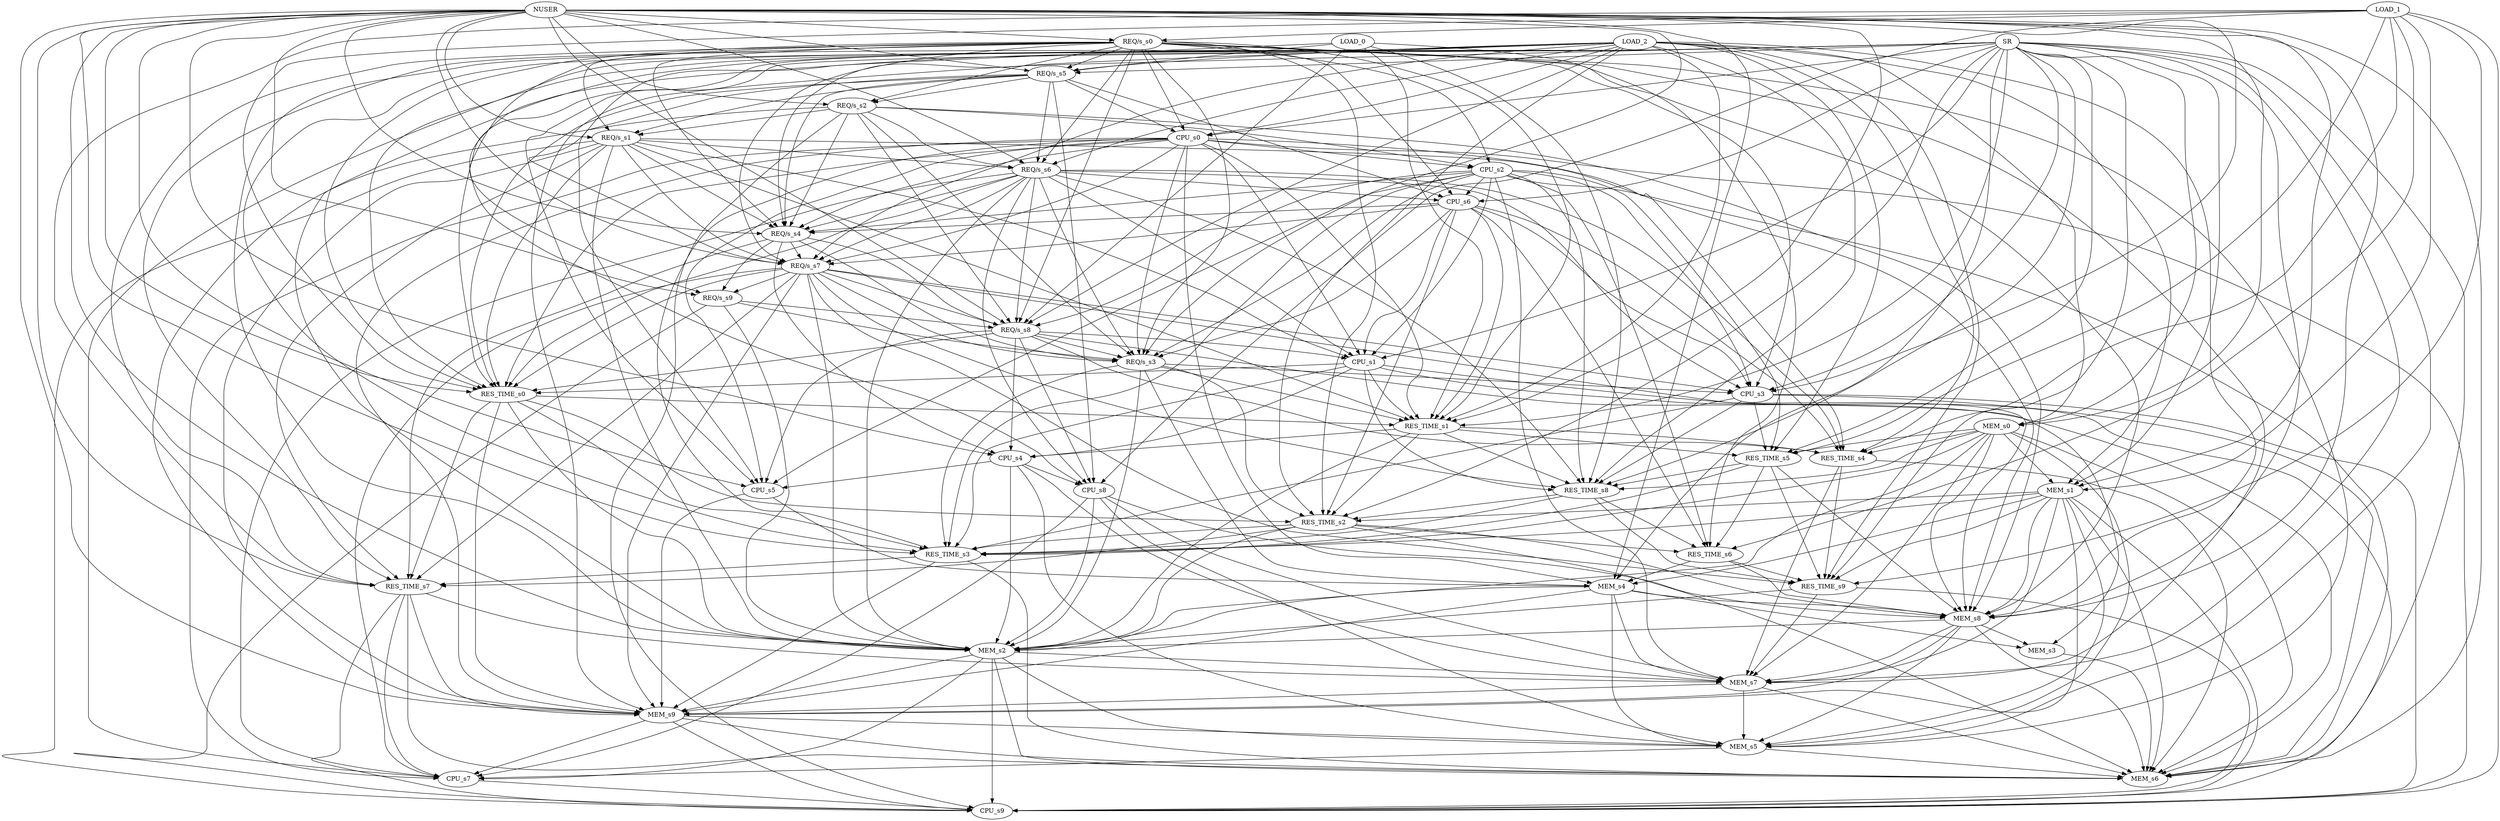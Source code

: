 strict digraph "" {
	NUSER -> "REQ/s_s0";
	NUSER -> RES_TIME_s0;
	NUSER -> MEM_s0;
	NUSER -> "REQ/s_s1";
	NUSER -> RES_TIME_s1;
	NUSER -> MEM_s1;
	NUSER -> "REQ/s_s2";
	NUSER -> MEM_s2;
	NUSER -> "REQ/s_s3";
	NUSER -> RES_TIME_s3;
	NUSER -> CPU_s3;
	NUSER -> "REQ/s_s4";
	NUSER -> CPU_s4;
	NUSER -> MEM_s4;
	NUSER -> "REQ/s_s5";
	NUSER -> CPU_s5;
	NUSER -> "REQ/s_s6";
	NUSER -> MEM_s6;
	NUSER -> "REQ/s_s7";
	NUSER -> RES_TIME_s7;
	NUSER -> "REQ/s_s8";
	NUSER -> MEM_s8;
	NUSER -> "REQ/s_s9";
	NUSER -> MEM_s9;
	LOAD_0 -> RES_TIME_s1;
	LOAD_0 -> "REQ/s_s5";
	LOAD_0 -> RES_TIME_s6;
	LOAD_0 -> "REQ/s_s7";
	LOAD_0 -> "REQ/s_s8";
	LOAD_0 -> RES_TIME_s8;
	LOAD_1 -> "REQ/s_s0";
	LOAD_1 -> RES_TIME_s0;
	LOAD_1 -> MEM_s1;
	LOAD_1 -> RES_TIME_s4;
	LOAD_1 -> RES_TIME_s5;
	LOAD_1 -> RES_TIME_s6;
	LOAD_1 -> RES_TIME_s7;
	LOAD_1 -> CPU_s8;
	LOAD_1 -> RES_TIME_s9;
	LOAD_1 -> CPU_s9;
	LOAD_2 -> RES_TIME_s0;
	LOAD_2 -> CPU_s0;
	LOAD_2 -> MEM_s0;
	LOAD_2 -> RES_TIME_s1;
	LOAD_2 -> MEM_s1;
	LOAD_2 -> RES_TIME_s2;
	LOAD_2 -> RES_TIME_s3;
	LOAD_2 -> "REQ/s_s4";
	LOAD_2 -> RES_TIME_s4;
	LOAD_2 -> "REQ/s_s5";
	LOAD_2 -> RES_TIME_s5;
	LOAD_2 -> "REQ/s_s6";
	LOAD_2 -> "REQ/s_s7";
	LOAD_2 -> RES_TIME_s7;
	LOAD_2 -> "REQ/s_s8";
	LOAD_2 -> RES_TIME_s8;
	LOAD_2 -> CPU_s8;
	LOAD_2 -> MEM_s8;
	LOAD_2 -> RES_TIME_s9;
	SR -> RES_TIME_s0;
	SR -> CPU_s0;
	SR -> MEM_s0;
	SR -> RES_TIME_s1;
	SR -> CPU_s1;
	SR -> MEM_s1;
	SR -> RES_TIME_s2;
	SR -> MEM_s2;
	SR -> CPU_s3;
	SR -> MEM_s4;
	SR -> "REQ/s_s5";
	SR -> RES_TIME_s5;
	SR -> CPU_s5;
	SR -> MEM_s5;
	SR -> CPU_s6;
	SR -> MEM_s6;
	SR -> CPU_s7;
	SR -> MEM_s7;
	SR -> RES_TIME_s8;
	SR -> MEM_s8;
	SR -> RES_TIME_s9;
	SR -> MEM_s9;
	"REQ/s_s0" -> RES_TIME_s0;
	"REQ/s_s0" -> CPU_s0;
	"REQ/s_s0" -> "REQ/s_s1";
	"REQ/s_s0" -> RES_TIME_s1;
	"REQ/s_s0" -> "REQ/s_s2";
	"REQ/s_s0" -> RES_TIME_s2;
	"REQ/s_s0" -> CPU_s2;
	"REQ/s_s0" -> MEM_s2;
	"REQ/s_s0" -> "REQ/s_s3";
	"REQ/s_s0" -> CPU_s3;
	"REQ/s_s0" -> "REQ/s_s4";
	"REQ/s_s0" -> "REQ/s_s5";
	"REQ/s_s0" -> MEM_s5;
	"REQ/s_s0" -> "REQ/s_s6";
	"REQ/s_s0" -> CPU_s6;
	"REQ/s_s0" -> "REQ/s_s7";
	"REQ/s_s0" -> RES_TIME_s7;
	"REQ/s_s0" -> MEM_s7;
	"REQ/s_s0" -> "REQ/s_s8";
	"REQ/s_s0" -> MEM_s8;
	"REQ/s_s0" -> "REQ/s_s9";
	RES_TIME_s0 -> RES_TIME_s1;
	RES_TIME_s0 -> RES_TIME_s2;
	RES_TIME_s0 -> MEM_s2;
	RES_TIME_s0 -> RES_TIME_s3;
	RES_TIME_s0 -> RES_TIME_s7;
	RES_TIME_s0 -> MEM_s9;
	CPU_s0 -> RES_TIME_s0;
	CPU_s0 -> RES_TIME_s1;
	CPU_s0 -> CPU_s1;
	CPU_s0 -> CPU_s2;
	CPU_s0 -> "REQ/s_s3";
	CPU_s0 -> RES_TIME_s3;
	CPU_s0 -> "REQ/s_s4";
	CPU_s0 -> RES_TIME_s4;
	CPU_s0 -> MEM_s4;
	CPU_s0 -> CPU_s5;
	CPU_s0 -> "REQ/s_s7";
	CPU_s0 -> CPU_s7;
	CPU_s0 -> CPU_s9;
	CPU_s0 -> MEM_s9;
	MEM_s0 -> MEM_s1;
	MEM_s0 -> MEM_s2;
	MEM_s0 -> RES_TIME_s3;
	MEM_s0 -> RES_TIME_s4;
	MEM_s0 -> RES_TIME_s5;
	MEM_s0 -> MEM_s5;
	MEM_s0 -> MEM_s6;
	MEM_s0 -> MEM_s7;
	MEM_s0 -> RES_TIME_s8;
	MEM_s0 -> MEM_s8;
	"REQ/s_s1" -> RES_TIME_s0;
	"REQ/s_s1" -> RES_TIME_s1;
	"REQ/s_s1" -> CPU_s1;
	"REQ/s_s1" -> MEM_s2;
	"REQ/s_s1" -> "REQ/s_s4";
	"REQ/s_s1" -> "REQ/s_s6";
	"REQ/s_s1" -> "REQ/s_s7";
	"REQ/s_s1" -> RES_TIME_s7;
	"REQ/s_s1" -> MEM_s8;
	"REQ/s_s1" -> CPU_s9;
	"REQ/s_s1" -> MEM_s9;
	RES_TIME_s1 -> RES_TIME_s2;
	RES_TIME_s1 -> MEM_s2;
	RES_TIME_s1 -> RES_TIME_s4;
	RES_TIME_s1 -> CPU_s4;
	RES_TIME_s1 -> RES_TIME_s5;
	RES_TIME_s1 -> RES_TIME_s8;
	CPU_s1 -> RES_TIME_s0;
	CPU_s1 -> RES_TIME_s1;
	CPU_s1 -> RES_TIME_s3;
	CPU_s1 -> MEM_s3;
	CPU_s1 -> CPU_s4;
	CPU_s1 -> RES_TIME_s8;
	CPU_s1 -> CPU_s9;
	MEM_s1 -> RES_TIME_s2;
	MEM_s1 -> RES_TIME_s3;
	MEM_s1 -> MEM_s4;
	MEM_s1 -> MEM_s5;
	MEM_s1 -> MEM_s6;
	MEM_s1 -> MEM_s7;
	MEM_s1 -> MEM_s8;
	MEM_s1 -> RES_TIME_s9;
	MEM_s1 -> CPU_s9;
	MEM_s1 -> MEM_s9;
	"REQ/s_s2" -> "REQ/s_s1";
	"REQ/s_s2" -> CPU_s2;
	"REQ/s_s2" -> "REQ/s_s3";
	"REQ/s_s2" -> "REQ/s_s4";
	"REQ/s_s2" -> "REQ/s_s6";
	"REQ/s_s2" -> "REQ/s_s8";
	"REQ/s_s2" -> MEM_s8;
	"REQ/s_s2" -> CPU_s9;
	"REQ/s_s2" -> MEM_s9;
	RES_TIME_s2 -> MEM_s2;
	RES_TIME_s2 -> RES_TIME_s3;
	RES_TIME_s2 -> RES_TIME_s6;
	RES_TIME_s2 -> MEM_s6;
	RES_TIME_s2 -> RES_TIME_s7;
	RES_TIME_s2 -> MEM_s8;
	CPU_s2 -> CPU_s1;
	CPU_s2 -> "REQ/s_s3";
	CPU_s2 -> RES_TIME_s3;
	CPU_s2 -> CPU_s3;
	CPU_s2 -> "REQ/s_s4";
	CPU_s2 -> RES_TIME_s5;
	CPU_s2 -> CPU_s5;
	CPU_s2 -> RES_TIME_s6;
	CPU_s2 -> CPU_s6;
	CPU_s2 -> MEM_s6;
	CPU_s2 -> MEM_s7;
	CPU_s2 -> "REQ/s_s8";
	CPU_s2 -> RES_TIME_s8;
	MEM_s2 -> MEM_s5;
	MEM_s2 -> MEM_s6;
	MEM_s2 -> CPU_s7;
	MEM_s2 -> MEM_s7;
	MEM_s2 -> CPU_s9;
	MEM_s2 -> MEM_s9;
	"REQ/s_s3" -> RES_TIME_s1;
	"REQ/s_s3" -> RES_TIME_s2;
	"REQ/s_s3" -> MEM_s2;
	"REQ/s_s3" -> RES_TIME_s3;
	"REQ/s_s3" -> CPU_s3;
	"REQ/s_s3" -> MEM_s4;
	RES_TIME_s3 -> MEM_s6;
	RES_TIME_s3 -> RES_TIME_s7;
	RES_TIME_s3 -> MEM_s9;
	CPU_s3 -> RES_TIME_s3;
	CPU_s3 -> RES_TIME_s5;
	CPU_s3 -> MEM_s6;
	CPU_s3 -> RES_TIME_s8;
	CPU_s3 -> CPU_s9;
	MEM_s3 -> MEM_s6;
	"REQ/s_s4" -> "REQ/s_s3";
	"REQ/s_s4" -> CPU_s4;
	"REQ/s_s4" -> "REQ/s_s7";
	"REQ/s_s4" -> RES_TIME_s7;
	"REQ/s_s4" -> "REQ/s_s8";
	"REQ/s_s4" -> "REQ/s_s9";
	RES_TIME_s4 -> MEM_s6;
	RES_TIME_s4 -> MEM_s7;
	RES_TIME_s4 -> RES_TIME_s9;
	CPU_s4 -> MEM_s2;
	CPU_s4 -> CPU_s5;
	CPU_s4 -> MEM_s5;
	CPU_s4 -> MEM_s7;
	CPU_s4 -> CPU_s8;
	MEM_s4 -> MEM_s2;
	MEM_s4 -> MEM_s3;
	MEM_s4 -> MEM_s5;
	MEM_s4 -> MEM_s7;
	MEM_s4 -> MEM_s8;
	MEM_s4 -> MEM_s9;
	"REQ/s_s5" -> RES_TIME_s0;
	"REQ/s_s5" -> CPU_s0;
	"REQ/s_s5" -> "REQ/s_s1";
	"REQ/s_s5" -> "REQ/s_s2";
	"REQ/s_s5" -> "REQ/s_s4";
	"REQ/s_s5" -> CPU_s5;
	"REQ/s_s5" -> "REQ/s_s6";
	"REQ/s_s5" -> CPU_s6;
	"REQ/s_s5" -> CPU_s8;
	RES_TIME_s5 -> RES_TIME_s3;
	RES_TIME_s5 -> RES_TIME_s6;
	RES_TIME_s5 -> RES_TIME_s8;
	RES_TIME_s5 -> MEM_s8;
	RES_TIME_s5 -> RES_TIME_s9;
	CPU_s5 -> MEM_s4;
	CPU_s5 -> MEM_s9;
	MEM_s5 -> MEM_s6;
	MEM_s5 -> CPU_s7;
	"REQ/s_s6" -> RES_TIME_s0;
	"REQ/s_s6" -> CPU_s1;
	"REQ/s_s6" -> MEM_s2;
	"REQ/s_s6" -> "REQ/s_s3";
	"REQ/s_s6" -> CPU_s3;
	"REQ/s_s6" -> "REQ/s_s4";
	"REQ/s_s6" -> RES_TIME_s4;
	"REQ/s_s6" -> CPU_s6;
	"REQ/s_s6" -> "REQ/s_s7";
	"REQ/s_s6" -> CPU_s7;
	"REQ/s_s6" -> "REQ/s_s8";
	"REQ/s_s6" -> RES_TIME_s8;
	"REQ/s_s6" -> CPU_s8;
	RES_TIME_s6 -> MEM_s4;
	RES_TIME_s6 -> MEM_s8;
	RES_TIME_s6 -> RES_TIME_s9;
	CPU_s6 -> RES_TIME_s1;
	CPU_s6 -> CPU_s1;
	CPU_s6 -> RES_TIME_s2;
	CPU_s6 -> "REQ/s_s3";
	CPU_s6 -> CPU_s3;
	CPU_s6 -> "REQ/s_s4";
	CPU_s6 -> RES_TIME_s4;
	CPU_s6 -> RES_TIME_s6;
	CPU_s6 -> "REQ/s_s7";
	"REQ/s_s7" -> RES_TIME_s0;
	"REQ/s_s7" -> MEM_s2;
	"REQ/s_s7" -> "REQ/s_s3";
	"REQ/s_s7" -> CPU_s3;
	"REQ/s_s7" -> RES_TIME_s7;
	"REQ/s_s7" -> CPU_s7;
	"REQ/s_s7" -> "REQ/s_s8";
	"REQ/s_s7" -> RES_TIME_s8;
	"REQ/s_s7" -> MEM_s8;
	"REQ/s_s7" -> "REQ/s_s9";
	"REQ/s_s7" -> RES_TIME_s9;
	"REQ/s_s7" -> MEM_s9;
	RES_TIME_s7 -> MEM_s6;
	RES_TIME_s7 -> CPU_s7;
	RES_TIME_s7 -> MEM_s7;
	RES_TIME_s7 -> CPU_s9;
	RES_TIME_s7 -> MEM_s9;
	CPU_s7 -> CPU_s9;
	MEM_s7 -> MEM_s5;
	MEM_s7 -> MEM_s6;
	MEM_s7 -> MEM_s9;
	"REQ/s_s8" -> RES_TIME_s0;
	"REQ/s_s8" -> CPU_s1;
	"REQ/s_s8" -> "REQ/s_s3";
	"REQ/s_s8" -> RES_TIME_s4;
	"REQ/s_s8" -> CPU_s4;
	"REQ/s_s8" -> CPU_s5;
	"REQ/s_s8" -> MEM_s6;
	"REQ/s_s8" -> CPU_s8;
	RES_TIME_s8 -> RES_TIME_s2;
	RES_TIME_s8 -> RES_TIME_s3;
	RES_TIME_s8 -> RES_TIME_s6;
	RES_TIME_s8 -> RES_TIME_s9;
	CPU_s8 -> MEM_s2;
	CPU_s8 -> MEM_s5;
	CPU_s8 -> CPU_s7;
	CPU_s8 -> MEM_s7;
	CPU_s8 -> MEM_s8;
	MEM_s8 -> MEM_s2;
	MEM_s8 -> MEM_s3;
	MEM_s8 -> MEM_s5;
	MEM_s8 -> MEM_s6;
	MEM_s8 -> MEM_s7;
	MEM_s8 -> MEM_s9;
	"REQ/s_s9" -> MEM_s2;
	"REQ/s_s9" -> "REQ/s_s3";
	"REQ/s_s9" -> "REQ/s_s8";
	"REQ/s_s9" -> CPU_s9;
	RES_TIME_s9 -> MEM_s2;
	RES_TIME_s9 -> MEM_s7;
	RES_TIME_s9 -> CPU_s9;
	MEM_s9 -> MEM_s5;
	MEM_s9 -> MEM_s6;
	MEM_s9 -> CPU_s7;
	MEM_s9 -> CPU_s9;
}
